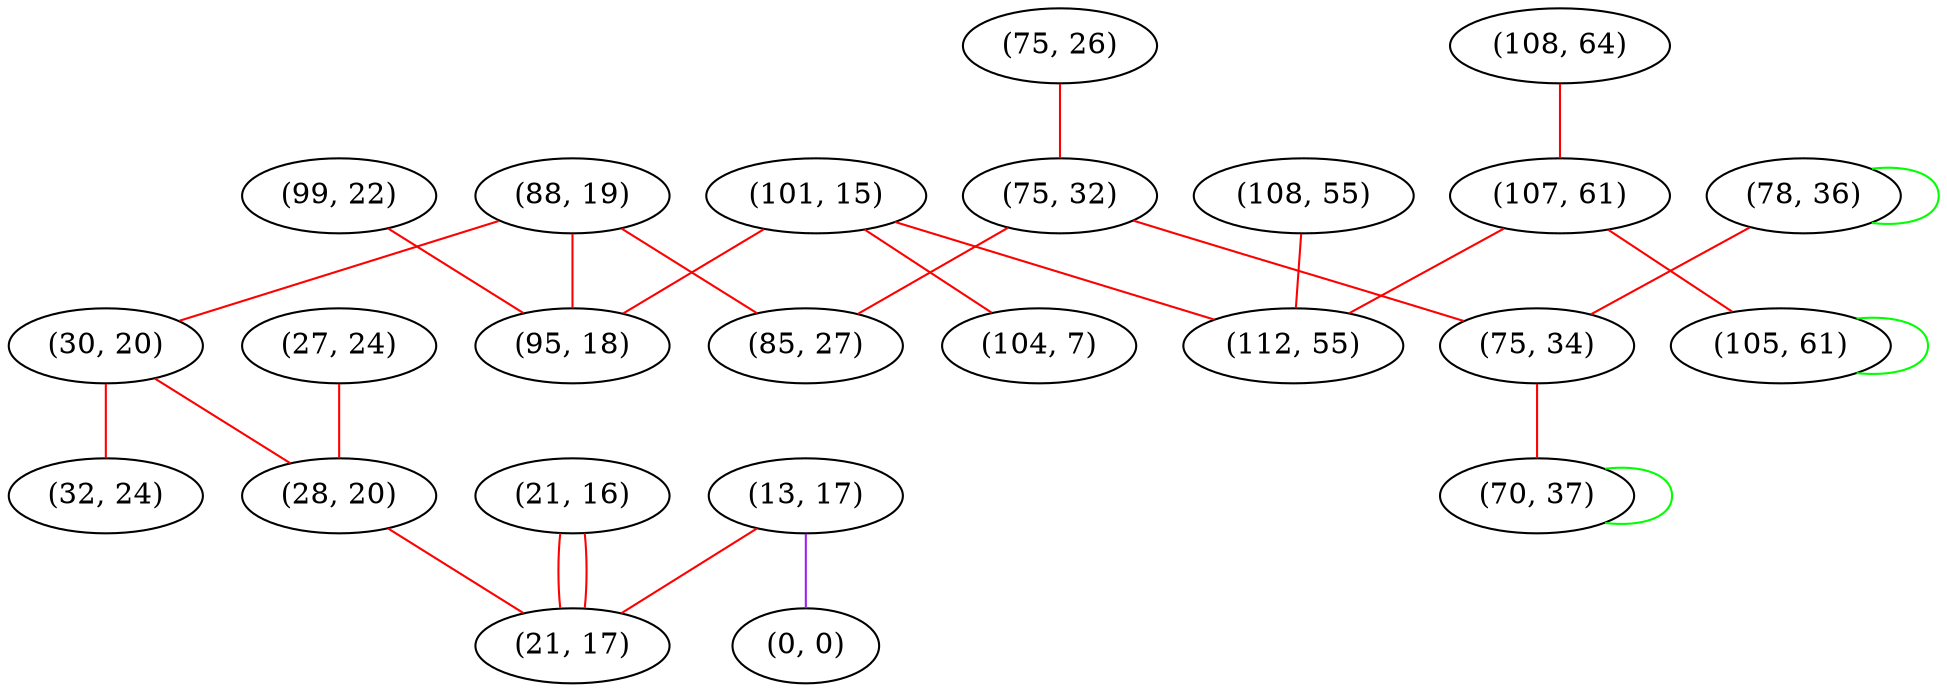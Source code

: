 graph "" {
"(88, 19)";
"(108, 64)";
"(13, 17)";
"(75, 26)";
"(21, 16)";
"(78, 36)";
"(107, 61)";
"(75, 32)";
"(101, 15)";
"(104, 7)";
"(108, 55)";
"(0, 0)";
"(99, 22)";
"(27, 24)";
"(30, 20)";
"(32, 24)";
"(112, 55)";
"(105, 61)";
"(28, 20)";
"(95, 18)";
"(85, 27)";
"(75, 34)";
"(21, 17)";
"(70, 37)";
"(88, 19)" -- "(30, 20)"  [color=red, key=0, weight=1];
"(88, 19)" -- "(95, 18)"  [color=red, key=0, weight=1];
"(88, 19)" -- "(85, 27)"  [color=red, key=0, weight=1];
"(108, 64)" -- "(107, 61)"  [color=red, key=0, weight=1];
"(13, 17)" -- "(21, 17)"  [color=red, key=0, weight=1];
"(13, 17)" -- "(0, 0)"  [color=purple, key=0, weight=4];
"(75, 26)" -- "(75, 32)"  [color=red, key=0, weight=1];
"(21, 16)" -- "(21, 17)"  [color=red, key=0, weight=1];
"(21, 16)" -- "(21, 17)"  [color=red, key=1, weight=1];
"(78, 36)" -- "(78, 36)"  [color=green, key=0, weight=2];
"(78, 36)" -- "(75, 34)"  [color=red, key=0, weight=1];
"(107, 61)" -- "(105, 61)"  [color=red, key=0, weight=1];
"(107, 61)" -- "(112, 55)"  [color=red, key=0, weight=1];
"(75, 32)" -- "(75, 34)"  [color=red, key=0, weight=1];
"(75, 32)" -- "(85, 27)"  [color=red, key=0, weight=1];
"(101, 15)" -- "(112, 55)"  [color=red, key=0, weight=1];
"(101, 15)" -- "(95, 18)"  [color=red, key=0, weight=1];
"(101, 15)" -- "(104, 7)"  [color=red, key=0, weight=1];
"(108, 55)" -- "(112, 55)"  [color=red, key=0, weight=1];
"(99, 22)" -- "(95, 18)"  [color=red, key=0, weight=1];
"(27, 24)" -- "(28, 20)"  [color=red, key=0, weight=1];
"(30, 20)" -- "(28, 20)"  [color=red, key=0, weight=1];
"(30, 20)" -- "(32, 24)"  [color=red, key=0, weight=1];
"(105, 61)" -- "(105, 61)"  [color=green, key=0, weight=2];
"(28, 20)" -- "(21, 17)"  [color=red, key=0, weight=1];
"(75, 34)" -- "(70, 37)"  [color=red, key=0, weight=1];
"(70, 37)" -- "(70, 37)"  [color=green, key=0, weight=2];
}
